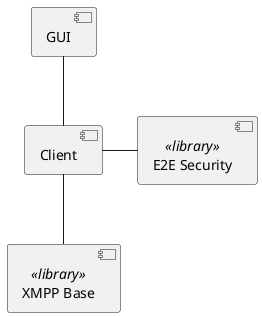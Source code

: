 @startuml
skinparam packageStyle rectangle

[GUI]
[Client]
[XMPP Base] <<library>>
[E2E Security] <<library>>

[GUI] -- [Client]
[Client] -- [XMPP Base]
[Client] - [E2E Security]

@enduml

